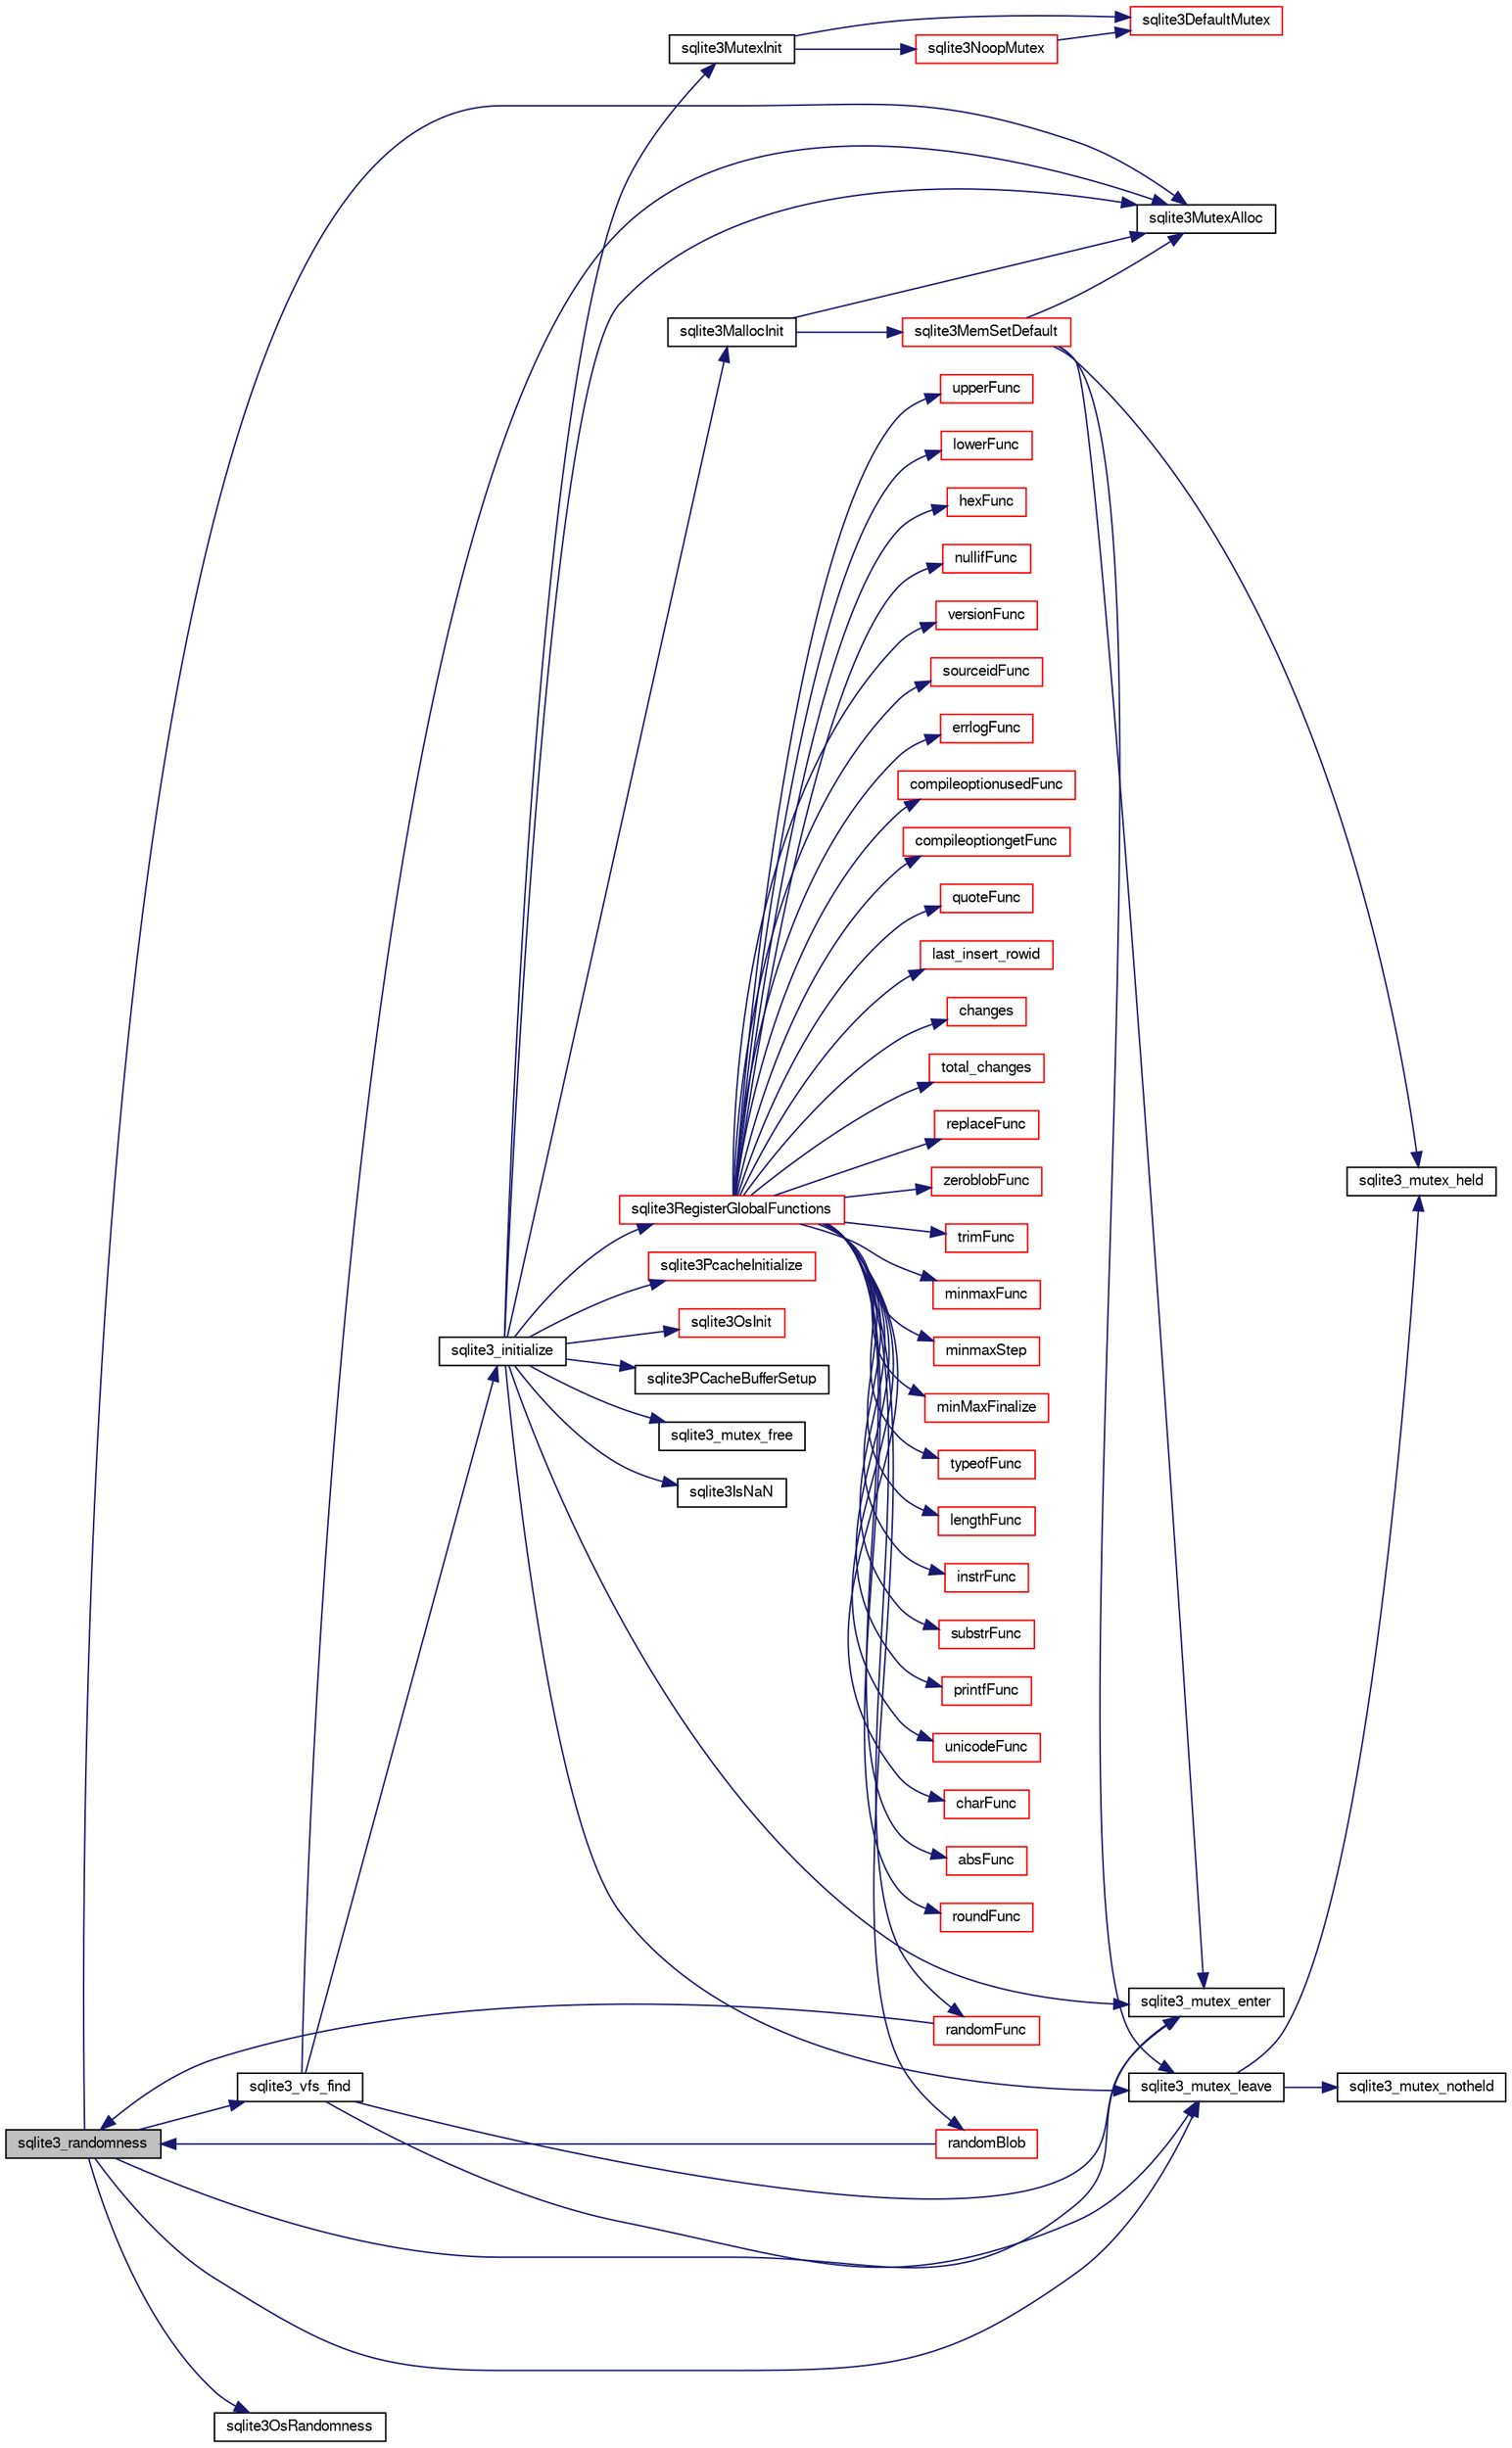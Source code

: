 digraph "sqlite3_randomness"
{
  edge [fontname="FreeSans",fontsize="10",labelfontname="FreeSans",labelfontsize="10"];
  node [fontname="FreeSans",fontsize="10",shape=record];
  rankdir="LR";
  Node361120 [label="sqlite3_randomness",height=0.2,width=0.4,color="black", fillcolor="grey75", style="filled", fontcolor="black"];
  Node361120 -> Node361121 [color="midnightblue",fontsize="10",style="solid",fontname="FreeSans"];
  Node361121 [label="sqlite3MutexAlloc",height=0.2,width=0.4,color="black", fillcolor="white", style="filled",URL="$sqlite3_8c.html#a0e3f432ee581f6876b590e7ad7e84e19"];
  Node361120 -> Node361122 [color="midnightblue",fontsize="10",style="solid",fontname="FreeSans"];
  Node361122 [label="sqlite3_mutex_enter",height=0.2,width=0.4,color="black", fillcolor="white", style="filled",URL="$sqlite3_8c.html#a1c12cde690bd89f104de5cbad12a6bf5"];
  Node361120 -> Node361123 [color="midnightblue",fontsize="10",style="solid",fontname="FreeSans"];
  Node361123 [label="sqlite3_mutex_leave",height=0.2,width=0.4,color="black", fillcolor="white", style="filled",URL="$sqlite3_8c.html#a5838d235601dbd3c1fa993555c6bcc93"];
  Node361123 -> Node361124 [color="midnightblue",fontsize="10",style="solid",fontname="FreeSans"];
  Node361124 [label="sqlite3_mutex_held",height=0.2,width=0.4,color="black", fillcolor="white", style="filled",URL="$sqlite3_8c.html#acf77da68932b6bc163c5e68547ecc3e7"];
  Node361123 -> Node361125 [color="midnightblue",fontsize="10",style="solid",fontname="FreeSans"];
  Node361125 [label="sqlite3_mutex_notheld",height=0.2,width=0.4,color="black", fillcolor="white", style="filled",URL="$sqlite3_8c.html#a83967c837c1c000d3b5adcfaa688f5dc"];
  Node361120 -> Node361126 [color="midnightblue",fontsize="10",style="solid",fontname="FreeSans"];
  Node361126 [label="sqlite3OsRandomness",height=0.2,width=0.4,color="black", fillcolor="white", style="filled",URL="$sqlite3_8c.html#a52a1d01825b7a8a222227bcd0b68d88d"];
  Node361120 -> Node361127 [color="midnightblue",fontsize="10",style="solid",fontname="FreeSans"];
  Node361127 [label="sqlite3_vfs_find",height=0.2,width=0.4,color="black", fillcolor="white", style="filled",URL="$sqlite3_8c.html#a009b28f3d275077f7bb7f3ef37de6095"];
  Node361127 -> Node361128 [color="midnightblue",fontsize="10",style="solid",fontname="FreeSans"];
  Node361128 [label="sqlite3_initialize",height=0.2,width=0.4,color="black", fillcolor="white", style="filled",URL="$sqlite3_8c.html#ab0c0ee2d5d4cf8b28e9572296a8861df"];
  Node361128 -> Node361129 [color="midnightblue",fontsize="10",style="solid",fontname="FreeSans"];
  Node361129 [label="sqlite3MutexInit",height=0.2,width=0.4,color="black", fillcolor="white", style="filled",URL="$sqlite3_8c.html#a7906afcdd1cdb3d0007eb932398a1158"];
  Node361129 -> Node361130 [color="midnightblue",fontsize="10",style="solid",fontname="FreeSans"];
  Node361130 [label="sqlite3DefaultMutex",height=0.2,width=0.4,color="red", fillcolor="white", style="filled",URL="$sqlite3_8c.html#ac895a71e325f9b2f9b862f737c17aca8"];
  Node361129 -> Node361147 [color="midnightblue",fontsize="10",style="solid",fontname="FreeSans"];
  Node361147 [label="sqlite3NoopMutex",height=0.2,width=0.4,color="red", fillcolor="white", style="filled",URL="$sqlite3_8c.html#a09742cde9ef371d94f8201d2cdb543e4"];
  Node361147 -> Node361130 [color="midnightblue",fontsize="10",style="solid",fontname="FreeSans"];
  Node361128 -> Node361121 [color="midnightblue",fontsize="10",style="solid",fontname="FreeSans"];
  Node361128 -> Node361122 [color="midnightblue",fontsize="10",style="solid",fontname="FreeSans"];
  Node361128 -> Node361155 [color="midnightblue",fontsize="10",style="solid",fontname="FreeSans"];
  Node361155 [label="sqlite3MallocInit",height=0.2,width=0.4,color="black", fillcolor="white", style="filled",URL="$sqlite3_8c.html#a9e06f9e7cad0d83ce80ab493c9533552"];
  Node361155 -> Node361156 [color="midnightblue",fontsize="10",style="solid",fontname="FreeSans"];
  Node361156 [label="sqlite3MemSetDefault",height=0.2,width=0.4,color="red", fillcolor="white", style="filled",URL="$sqlite3_8c.html#a162fbfd727e92c5f8f72625b5ff62549"];
  Node361156 -> Node361121 [color="midnightblue",fontsize="10",style="solid",fontname="FreeSans"];
  Node361156 -> Node361122 [color="midnightblue",fontsize="10",style="solid",fontname="FreeSans"];
  Node361156 -> Node361123 [color="midnightblue",fontsize="10",style="solid",fontname="FreeSans"];
  Node361156 -> Node361124 [color="midnightblue",fontsize="10",style="solid",fontname="FreeSans"];
  Node361155 -> Node361121 [color="midnightblue",fontsize="10",style="solid",fontname="FreeSans"];
  Node361128 -> Node361123 [color="midnightblue",fontsize="10",style="solid",fontname="FreeSans"];
  Node361128 -> Node361250 [color="midnightblue",fontsize="10",style="solid",fontname="FreeSans"];
  Node361250 [label="sqlite3RegisterGlobalFunctions",height=0.2,width=0.4,color="red", fillcolor="white", style="filled",URL="$sqlite3_8c.html#a9f75bd111010f29e1b8d74344473c4ec"];
  Node361250 -> Node361251 [color="midnightblue",fontsize="10",style="solid",fontname="FreeSans"];
  Node361251 [label="trimFunc",height=0.2,width=0.4,color="red", fillcolor="white", style="filled",URL="$sqlite3_8c.html#afad56dbe7f08139a630156e644b14704"];
  Node361250 -> Node361264 [color="midnightblue",fontsize="10",style="solid",fontname="FreeSans"];
  Node361264 [label="minmaxFunc",height=0.2,width=0.4,color="red", fillcolor="white", style="filled",URL="$sqlite3_8c.html#a4d00f48b948fd73cb70bcfd1efc0bfb0"];
  Node361250 -> Node361273 [color="midnightblue",fontsize="10",style="solid",fontname="FreeSans"];
  Node361273 [label="minmaxStep",height=0.2,width=0.4,color="red", fillcolor="white", style="filled",URL="$sqlite3_8c.html#a5b4c0da0f3b61d7ff25ebd30aa22cca4"];
  Node361250 -> Node361277 [color="midnightblue",fontsize="10",style="solid",fontname="FreeSans"];
  Node361277 [label="minMaxFinalize",height=0.2,width=0.4,color="red", fillcolor="white", style="filled",URL="$sqlite3_8c.html#a0439dd90934a2dee93517c50884d5924"];
  Node361250 -> Node361278 [color="midnightblue",fontsize="10",style="solid",fontname="FreeSans"];
  Node361278 [label="typeofFunc",height=0.2,width=0.4,color="red", fillcolor="white", style="filled",URL="$sqlite3_8c.html#aba6c564ff0d6b017de448469d0fb243f"];
  Node361250 -> Node361279 [color="midnightblue",fontsize="10",style="solid",fontname="FreeSans"];
  Node361279 [label="lengthFunc",height=0.2,width=0.4,color="red", fillcolor="white", style="filled",URL="$sqlite3_8c.html#affdabf006c37c26a1c3e325badb83546"];
  Node361250 -> Node361284 [color="midnightblue",fontsize="10",style="solid",fontname="FreeSans"];
  Node361284 [label="instrFunc",height=0.2,width=0.4,color="red", fillcolor="white", style="filled",URL="$sqlite3_8c.html#a8f86ca540b92ac28aaefaa126170cf8c"];
  Node361250 -> Node361286 [color="midnightblue",fontsize="10",style="solid",fontname="FreeSans"];
  Node361286 [label="substrFunc",height=0.2,width=0.4,color="red", fillcolor="white", style="filled",URL="$sqlite3_8c.html#a8a8739d9af5589338113371e440b2734"];
  Node361250 -> Node361291 [color="midnightblue",fontsize="10",style="solid",fontname="FreeSans"];
  Node361291 [label="printfFunc",height=0.2,width=0.4,color="red", fillcolor="white", style="filled",URL="$sqlite3_8c.html#a80ca21d434c7c5b6668bee721331dda8"];
  Node361250 -> Node361293 [color="midnightblue",fontsize="10",style="solid",fontname="FreeSans"];
  Node361293 [label="unicodeFunc",height=0.2,width=0.4,color="red", fillcolor="white", style="filled",URL="$sqlite3_8c.html#a1d3d012cbe2276d8d713be80884db355"];
  Node361250 -> Node361295 [color="midnightblue",fontsize="10",style="solid",fontname="FreeSans"];
  Node361295 [label="charFunc",height=0.2,width=0.4,color="red", fillcolor="white", style="filled",URL="$sqlite3_8c.html#ab9b72ce47fcea3c3b92e816435a0fd91"];
  Node361250 -> Node361296 [color="midnightblue",fontsize="10",style="solid",fontname="FreeSans"];
  Node361296 [label="absFunc",height=0.2,width=0.4,color="red", fillcolor="white", style="filled",URL="$sqlite3_8c.html#af271994a34f441432d50d7095e0ed23d"];
  Node361250 -> Node361301 [color="midnightblue",fontsize="10",style="solid",fontname="FreeSans"];
  Node361301 [label="roundFunc",height=0.2,width=0.4,color="red", fillcolor="white", style="filled",URL="$sqlite3_8c.html#a8c444ba254edc27891111b76e7ba85e7"];
  Node361250 -> Node361304 [color="midnightblue",fontsize="10",style="solid",fontname="FreeSans"];
  Node361304 [label="upperFunc",height=0.2,width=0.4,color="red", fillcolor="white", style="filled",URL="$sqlite3_8c.html#a8f26e491f9fd893cdb476c577f39f260"];
  Node361250 -> Node361305 [color="midnightblue",fontsize="10",style="solid",fontname="FreeSans"];
  Node361305 [label="lowerFunc",height=0.2,width=0.4,color="red", fillcolor="white", style="filled",URL="$sqlite3_8c.html#a37a07e2d7c0cb4c521e9c334596c89a7"];
  Node361250 -> Node361306 [color="midnightblue",fontsize="10",style="solid",fontname="FreeSans"];
  Node361306 [label="hexFunc",height=0.2,width=0.4,color="red", fillcolor="white", style="filled",URL="$sqlite3_8c.html#a2e2cd151b75b794723d7c4f30fe57c8b"];
  Node361250 -> Node361307 [color="midnightblue",fontsize="10",style="solid",fontname="FreeSans"];
  Node361307 [label="randomFunc",height=0.2,width=0.4,color="red", fillcolor="white", style="filled",URL="$sqlite3_8c.html#a77905d2b2e1b154cf082f061cfa057dd"];
  Node361307 -> Node361120 [color="midnightblue",fontsize="10",style="solid",fontname="FreeSans"];
  Node361250 -> Node361308 [color="midnightblue",fontsize="10",style="solid",fontname="FreeSans"];
  Node361308 [label="randomBlob",height=0.2,width=0.4,color="red", fillcolor="white", style="filled",URL="$sqlite3_8c.html#a2b058708f7f26feb80fce84c3e375d64"];
  Node361308 -> Node361120 [color="midnightblue",fontsize="10",style="solid",fontname="FreeSans"];
  Node361250 -> Node361310 [color="midnightblue",fontsize="10",style="solid",fontname="FreeSans"];
  Node361310 [label="nullifFunc",height=0.2,width=0.4,color="red", fillcolor="white", style="filled",URL="$sqlite3_8c.html#aa677b6612cd4e6630438b729f56cd3e6"];
  Node361250 -> Node361311 [color="midnightblue",fontsize="10",style="solid",fontname="FreeSans"];
  Node361311 [label="versionFunc",height=0.2,width=0.4,color="red", fillcolor="white", style="filled",URL="$sqlite3_8c.html#a258a294d68fbf7c6ba528921b2a721bc"];
  Node361250 -> Node361313 [color="midnightblue",fontsize="10",style="solid",fontname="FreeSans"];
  Node361313 [label="sourceidFunc",height=0.2,width=0.4,color="red", fillcolor="white", style="filled",URL="$sqlite3_8c.html#a3ff22be898cc17c2a45a7fa605892c4a"];
  Node361250 -> Node361315 [color="midnightblue",fontsize="10",style="solid",fontname="FreeSans"];
  Node361315 [label="errlogFunc",height=0.2,width=0.4,color="red", fillcolor="white", style="filled",URL="$sqlite3_8c.html#a56d5c8e1f0a43e4c9f8864c27065393f"];
  Node361250 -> Node361316 [color="midnightblue",fontsize="10",style="solid",fontname="FreeSans"];
  Node361316 [label="compileoptionusedFunc",height=0.2,width=0.4,color="red", fillcolor="white", style="filled",URL="$sqlite3_8c.html#ab8caa7140383f5e738f29c859232145f"];
  Node361250 -> Node361319 [color="midnightblue",fontsize="10",style="solid",fontname="FreeSans"];
  Node361319 [label="compileoptiongetFunc",height=0.2,width=0.4,color="red", fillcolor="white", style="filled",URL="$sqlite3_8c.html#a9221f1bc427c499f548f1e50ad1033b0"];
  Node361250 -> Node361321 [color="midnightblue",fontsize="10",style="solid",fontname="FreeSans"];
  Node361321 [label="quoteFunc",height=0.2,width=0.4,color="red", fillcolor="white", style="filled",URL="$sqlite3_8c.html#a8e64c0ef376144dfad6a4a3d499056b8"];
  Node361250 -> Node361322 [color="midnightblue",fontsize="10",style="solid",fontname="FreeSans"];
  Node361322 [label="last_insert_rowid",height=0.2,width=0.4,color="red", fillcolor="white", style="filled",URL="$sqlite3_8c.html#a58bdb5411ca39965cee456c209725009"];
  Node361250 -> Node361324 [color="midnightblue",fontsize="10",style="solid",fontname="FreeSans"];
  Node361324 [label="changes",height=0.2,width=0.4,color="red", fillcolor="white", style="filled",URL="$sqlite3_8c.html#a098b9c6a88d2ab91cdcbd5ee0b4bfe7f"];
  Node361250 -> Node361326 [color="midnightblue",fontsize="10",style="solid",fontname="FreeSans"];
  Node361326 [label="total_changes",height=0.2,width=0.4,color="red", fillcolor="white", style="filled",URL="$sqlite3_8c.html#afad48d3e90d72263d3e8707f56d1ccc9"];
  Node361250 -> Node361328 [color="midnightblue",fontsize="10",style="solid",fontname="FreeSans"];
  Node361328 [label="replaceFunc",height=0.2,width=0.4,color="red", fillcolor="white", style="filled",URL="$sqlite3_8c.html#a752b98a7c55d204c397a4902b49b1ce4"];
  Node361250 -> Node361329 [color="midnightblue",fontsize="10",style="solid",fontname="FreeSans"];
  Node361329 [label="zeroblobFunc",height=0.2,width=0.4,color="red", fillcolor="white", style="filled",URL="$sqlite3_8c.html#a3b48be674f93ee89664ee4552afd3248"];
  Node361128 -> Node361395 [color="midnightblue",fontsize="10",style="solid",fontname="FreeSans"];
  Node361395 [label="sqlite3PcacheInitialize",height=0.2,width=0.4,color="red", fillcolor="white", style="filled",URL="$sqlite3_8c.html#a2902c61ddc88bea002c4d69fe4052b1f"];
  Node361128 -> Node361396 [color="midnightblue",fontsize="10",style="solid",fontname="FreeSans"];
  Node361396 [label="sqlite3OsInit",height=0.2,width=0.4,color="red", fillcolor="white", style="filled",URL="$sqlite3_8c.html#afeaa886fe1ca086a30fd278b1d069762"];
  Node361128 -> Node361400 [color="midnightblue",fontsize="10",style="solid",fontname="FreeSans"];
  Node361400 [label="sqlite3PCacheBufferSetup",height=0.2,width=0.4,color="black", fillcolor="white", style="filled",URL="$sqlite3_8c.html#ad18a1eebefdfbc4254f473f7b0101937"];
  Node361128 -> Node361401 [color="midnightblue",fontsize="10",style="solid",fontname="FreeSans"];
  Node361401 [label="sqlite3_mutex_free",height=0.2,width=0.4,color="black", fillcolor="white", style="filled",URL="$sqlite3_8c.html#a2db2e72e08f6873afa9c61b0ec726fec"];
  Node361128 -> Node361186 [color="midnightblue",fontsize="10",style="solid",fontname="FreeSans"];
  Node361186 [label="sqlite3IsNaN",height=0.2,width=0.4,color="black", fillcolor="white", style="filled",URL="$sqlite3_8c.html#aed4d78203877c3486765ccbc7feebb50"];
  Node361127 -> Node361121 [color="midnightblue",fontsize="10",style="solid",fontname="FreeSans"];
  Node361127 -> Node361122 [color="midnightblue",fontsize="10",style="solid",fontname="FreeSans"];
  Node361127 -> Node361123 [color="midnightblue",fontsize="10",style="solid",fontname="FreeSans"];
}
